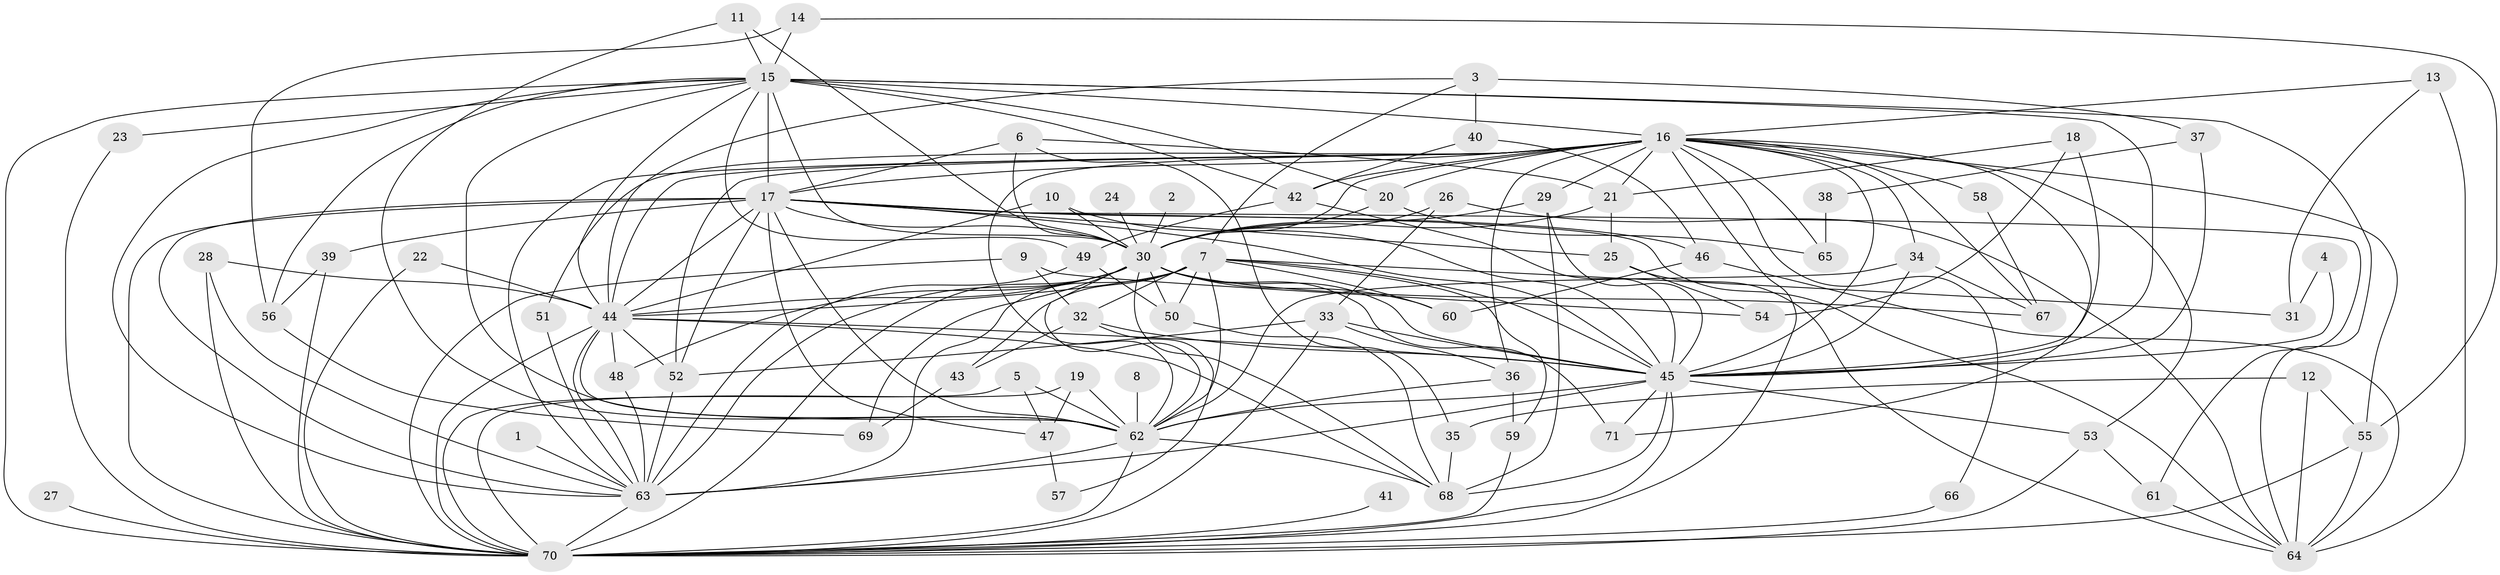 // original degree distribution, {29: 0.0070921985815602835, 22: 0.02127659574468085, 23: 0.0070921985815602835, 30: 0.0070921985815602835, 35: 0.0070921985815602835, 17: 0.0070921985815602835, 20: 0.0070921985815602835, 18: 0.0070921985815602835, 2: 0.524822695035461, 4: 0.10638297872340426, 12: 0.0070921985815602835, 6: 0.028368794326241134, 3: 0.20567375886524822, 10: 0.0070921985815602835, 5: 0.04964539007092199}
// Generated by graph-tools (version 1.1) at 2025/01/03/09/25 03:01:34]
// undirected, 71 vertices, 190 edges
graph export_dot {
graph [start="1"]
  node [color=gray90,style=filled];
  1;
  2;
  3;
  4;
  5;
  6;
  7;
  8;
  9;
  10;
  11;
  12;
  13;
  14;
  15;
  16;
  17;
  18;
  19;
  20;
  21;
  22;
  23;
  24;
  25;
  26;
  27;
  28;
  29;
  30;
  31;
  32;
  33;
  34;
  35;
  36;
  37;
  38;
  39;
  40;
  41;
  42;
  43;
  44;
  45;
  46;
  47;
  48;
  49;
  50;
  51;
  52;
  53;
  54;
  55;
  56;
  57;
  58;
  59;
  60;
  61;
  62;
  63;
  64;
  65;
  66;
  67;
  68;
  69;
  70;
  71;
  1 -- 63 [weight=1.0];
  2 -- 30 [weight=1.0];
  3 -- 7 [weight=1.0];
  3 -- 37 [weight=2.0];
  3 -- 40 [weight=1.0];
  3 -- 44 [weight=1.0];
  4 -- 31 [weight=1.0];
  4 -- 45 [weight=2.0];
  5 -- 47 [weight=1.0];
  5 -- 62 [weight=1.0];
  5 -- 70 [weight=1.0];
  6 -- 17 [weight=1.0];
  6 -- 21 [weight=1.0];
  6 -- 30 [weight=1.0];
  6 -- 35 [weight=1.0];
  7 -- 31 [weight=1.0];
  7 -- 32 [weight=1.0];
  7 -- 43 [weight=1.0];
  7 -- 44 [weight=2.0];
  7 -- 45 [weight=1.0];
  7 -- 50 [weight=1.0];
  7 -- 59 [weight=1.0];
  7 -- 60 [weight=1.0];
  7 -- 62 [weight=1.0];
  7 -- 63 [weight=1.0];
  8 -- 62 [weight=1.0];
  9 -- 32 [weight=1.0];
  9 -- 54 [weight=1.0];
  9 -- 70 [weight=1.0];
  10 -- 30 [weight=1.0];
  10 -- 44 [weight=1.0];
  10 -- 45 [weight=1.0];
  11 -- 15 [weight=1.0];
  11 -- 30 [weight=1.0];
  11 -- 62 [weight=1.0];
  12 -- 35 [weight=1.0];
  12 -- 55 [weight=1.0];
  12 -- 64 [weight=1.0];
  13 -- 16 [weight=1.0];
  13 -- 31 [weight=1.0];
  13 -- 64 [weight=1.0];
  14 -- 15 [weight=1.0];
  14 -- 55 [weight=1.0];
  14 -- 56 [weight=1.0];
  15 -- 16 [weight=2.0];
  15 -- 17 [weight=2.0];
  15 -- 20 [weight=1.0];
  15 -- 23 [weight=1.0];
  15 -- 30 [weight=2.0];
  15 -- 42 [weight=1.0];
  15 -- 44 [weight=2.0];
  15 -- 45 [weight=2.0];
  15 -- 49 [weight=1.0];
  15 -- 56 [weight=1.0];
  15 -- 62 [weight=1.0];
  15 -- 63 [weight=1.0];
  15 -- 64 [weight=1.0];
  15 -- 70 [weight=2.0];
  16 -- 17 [weight=1.0];
  16 -- 20 [weight=1.0];
  16 -- 21 [weight=1.0];
  16 -- 29 [weight=1.0];
  16 -- 30 [weight=3.0];
  16 -- 34 [weight=2.0];
  16 -- 36 [weight=1.0];
  16 -- 42 [weight=1.0];
  16 -- 44 [weight=3.0];
  16 -- 45 [weight=4.0];
  16 -- 51 [weight=1.0];
  16 -- 52 [weight=1.0];
  16 -- 53 [weight=1.0];
  16 -- 55 [weight=1.0];
  16 -- 58 [weight=1.0];
  16 -- 62 [weight=1.0];
  16 -- 63 [weight=1.0];
  16 -- 65 [weight=2.0];
  16 -- 66 [weight=1.0];
  16 -- 67 [weight=3.0];
  16 -- 70 [weight=1.0];
  16 -- 71 [weight=1.0];
  17 -- 25 [weight=1.0];
  17 -- 30 [weight=1.0];
  17 -- 39 [weight=1.0];
  17 -- 44 [weight=1.0];
  17 -- 45 [weight=3.0];
  17 -- 46 [weight=1.0];
  17 -- 47 [weight=1.0];
  17 -- 52 [weight=2.0];
  17 -- 61 [weight=1.0];
  17 -- 62 [weight=1.0];
  17 -- 63 [weight=1.0];
  17 -- 64 [weight=1.0];
  17 -- 70 [weight=2.0];
  18 -- 21 [weight=1.0];
  18 -- 45 [weight=2.0];
  18 -- 54 [weight=1.0];
  19 -- 47 [weight=1.0];
  19 -- 62 [weight=1.0];
  19 -- 70 [weight=1.0];
  20 -- 30 [weight=1.0];
  20 -- 65 [weight=1.0];
  21 -- 25 [weight=1.0];
  21 -- 30 [weight=1.0];
  22 -- 44 [weight=1.0];
  22 -- 70 [weight=1.0];
  23 -- 70 [weight=1.0];
  24 -- 30 [weight=1.0];
  25 -- 54 [weight=1.0];
  25 -- 64 [weight=1.0];
  26 -- 30 [weight=1.0];
  26 -- 33 [weight=1.0];
  26 -- 64 [weight=1.0];
  27 -- 70 [weight=1.0];
  28 -- 44 [weight=1.0];
  28 -- 63 [weight=1.0];
  28 -- 70 [weight=1.0];
  29 -- 30 [weight=1.0];
  29 -- 45 [weight=1.0];
  29 -- 68 [weight=1.0];
  30 -- 44 [weight=1.0];
  30 -- 45 [weight=2.0];
  30 -- 48 [weight=1.0];
  30 -- 50 [weight=1.0];
  30 -- 60 [weight=1.0];
  30 -- 62 [weight=1.0];
  30 -- 63 [weight=1.0];
  30 -- 67 [weight=1.0];
  30 -- 68 [weight=1.0];
  30 -- 69 [weight=1.0];
  30 -- 70 [weight=1.0];
  30 -- 71 [weight=1.0];
  32 -- 43 [weight=1.0];
  32 -- 45 [weight=1.0];
  32 -- 57 [weight=1.0];
  33 -- 36 [weight=1.0];
  33 -- 45 [weight=2.0];
  33 -- 52 [weight=1.0];
  33 -- 70 [weight=1.0];
  34 -- 45 [weight=1.0];
  34 -- 62 [weight=1.0];
  34 -- 67 [weight=1.0];
  35 -- 68 [weight=1.0];
  36 -- 59 [weight=2.0];
  36 -- 62 [weight=1.0];
  37 -- 38 [weight=1.0];
  37 -- 45 [weight=1.0];
  38 -- 65 [weight=1.0];
  39 -- 56 [weight=1.0];
  39 -- 70 [weight=1.0];
  40 -- 42 [weight=1.0];
  40 -- 46 [weight=1.0];
  41 -- 70 [weight=1.0];
  42 -- 45 [weight=1.0];
  42 -- 49 [weight=1.0];
  43 -- 69 [weight=1.0];
  44 -- 45 [weight=2.0];
  44 -- 48 [weight=1.0];
  44 -- 52 [weight=1.0];
  44 -- 62 [weight=1.0];
  44 -- 63 [weight=2.0];
  44 -- 68 [weight=1.0];
  44 -- 70 [weight=1.0];
  45 -- 53 [weight=1.0];
  45 -- 62 [weight=2.0];
  45 -- 63 [weight=3.0];
  45 -- 68 [weight=1.0];
  45 -- 70 [weight=2.0];
  45 -- 71 [weight=1.0];
  46 -- 60 [weight=1.0];
  46 -- 64 [weight=2.0];
  47 -- 57 [weight=1.0];
  48 -- 63 [weight=1.0];
  49 -- 50 [weight=1.0];
  49 -- 63 [weight=1.0];
  50 -- 68 [weight=1.0];
  51 -- 63 [weight=1.0];
  52 -- 63 [weight=1.0];
  53 -- 61 [weight=1.0];
  53 -- 70 [weight=1.0];
  55 -- 64 [weight=1.0];
  55 -- 70 [weight=1.0];
  56 -- 69 [weight=1.0];
  58 -- 67 [weight=1.0];
  59 -- 70 [weight=1.0];
  61 -- 64 [weight=1.0];
  62 -- 63 [weight=1.0];
  62 -- 68 [weight=1.0];
  62 -- 70 [weight=1.0];
  63 -- 70 [weight=1.0];
  66 -- 70 [weight=2.0];
}
